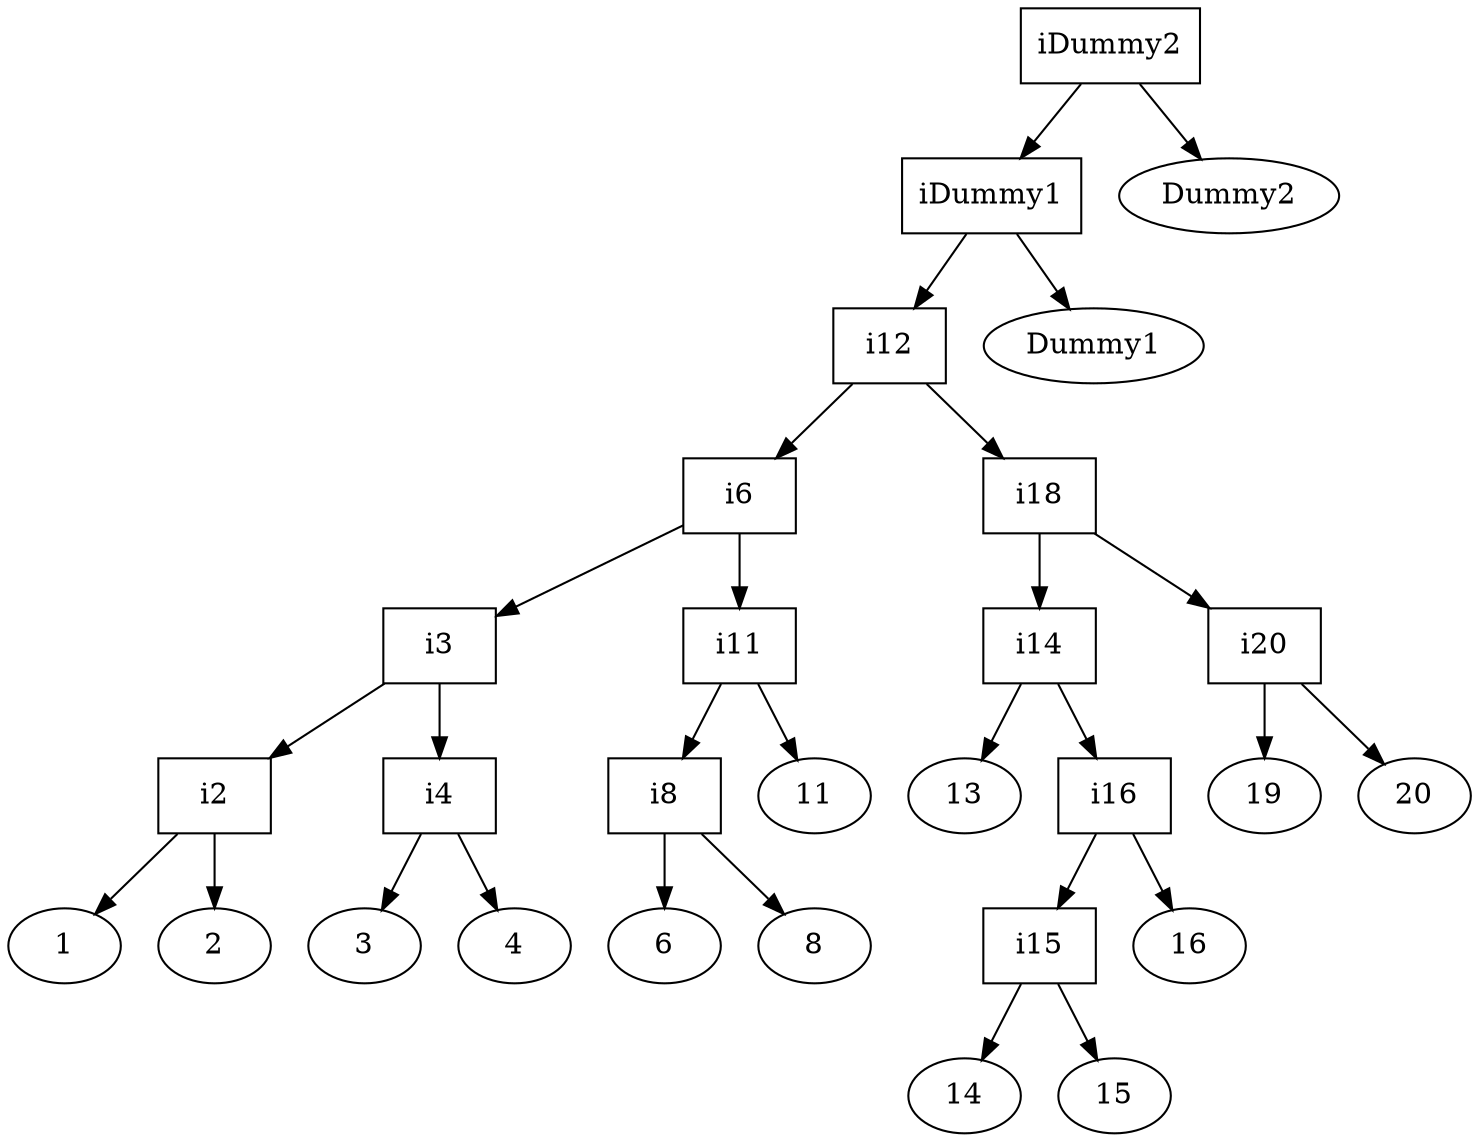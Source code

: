 digraph BST {
iDummy2 [shape=box];
iDummy2 -> iDummy1;
iDummy2 -> Dummy2;
iDummy1 [shape=box];
iDummy1 -> i12;
iDummy1 -> Dummy1;
i12 [shape=box];
i12 -> i6;
i12 -> i18;
i6 [shape=box];
i6 -> i3;
i6 -> i11;
i18 [shape=box];
i18 -> i14;
i18 -> i20;
i3 [shape=box];
i3 -> i2;
i3 -> i4;
i11 [shape=box];
i11 -> i8;
i11 -> 11;
i14 [shape=box];
i14 -> 13;
i14 -> i16;
i20 [shape=box];
i20 -> 19;
i20 -> 20;
i2 [shape=box];
i2 -> 1;
i2 -> 2;
i4 [shape=box];
i4 -> 3;
i4 -> 4;
i8 [shape=box];
i8 -> 6;
i8 -> 8;
i16 [shape=box];
i16 -> i15;
i16 -> 16;
i15 [shape=box];
i15 -> 14;
i15 -> 15;
}
